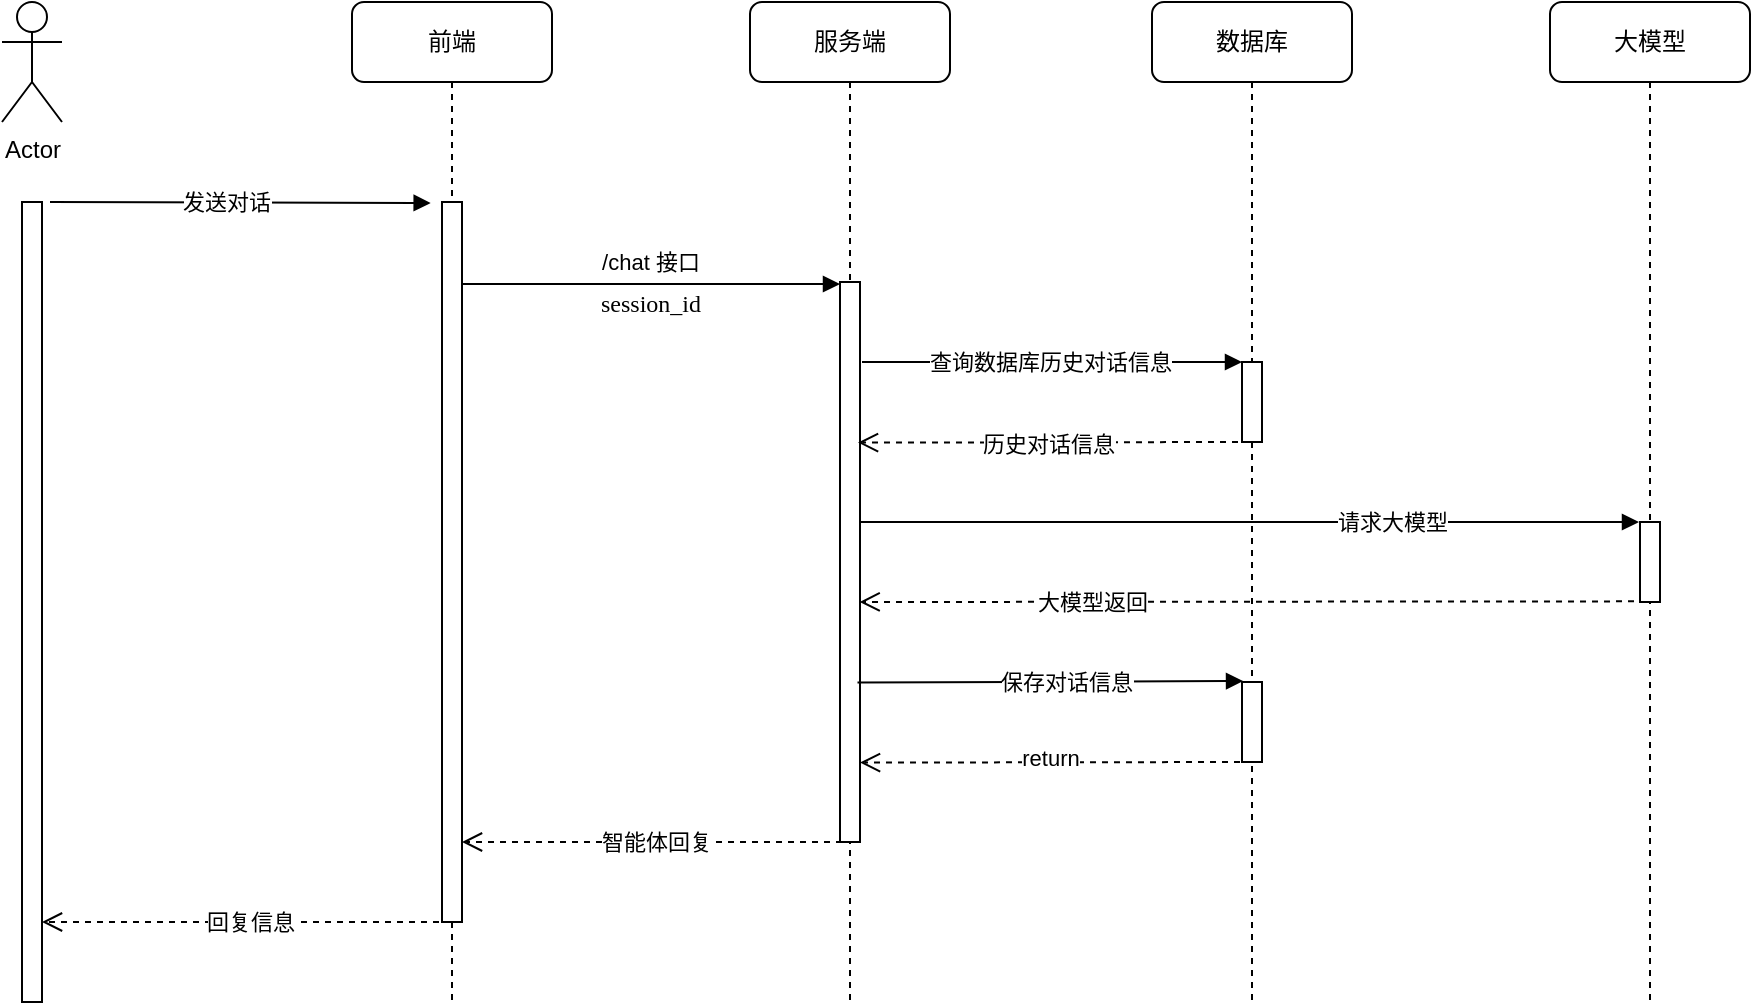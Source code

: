 <mxfile version="26.2.13">
  <diagram name="第 1 页" id="rbFRBUDwEyQzoMURDCgn">
    <mxGraphModel dx="1426" dy="761" grid="0" gridSize="10" guides="1" tooltips="1" connect="1" arrows="1" fold="1" page="1" pageScale="1" pageWidth="827" pageHeight="1169" math="0" shadow="0">
      <root>
        <mxCell id="0" />
        <mxCell id="1" parent="0" />
        <mxCell id="z76hlhrn3iwlC4cLfXKJ-5" value="服务端" style="shape=umlLifeline;perimeter=lifelinePerimeter;whiteSpace=wrap;html=1;container=1;collapsible=0;recursiveResize=0;outlineConnect=0;rounded=1;shadow=0;comic=0;labelBackgroundColor=none;strokeWidth=1;fontFamily=Verdana;fontSize=12;align=center;" parent="1" vertex="1">
          <mxGeometry x="469" y="20" width="100" height="500" as="geometry" />
        </mxCell>
        <mxCell id="z76hlhrn3iwlC4cLfXKJ-43" value="" style="html=1;verticalAlign=bottom;endArrow=block;labelBackgroundColor=none;fontFamily=Verdana;fontSize=12;edgeStyle=elbowEdgeStyle;elbow=vertical;" parent="z76hlhrn3iwlC4cLfXKJ-5" edge="1">
          <mxGeometry x="0.062" y="9" relative="1" as="geometry">
            <mxPoint x="50" y="260" as="sourcePoint" />
            <mxPoint x="444.5" y="259.69" as="targetPoint" />
            <mxPoint as="offset" />
          </mxGeometry>
        </mxCell>
        <mxCell id="z76hlhrn3iwlC4cLfXKJ-44" value="请求大模型" style="edgeLabel;html=1;align=center;verticalAlign=middle;resizable=0;points=[];" parent="z76hlhrn3iwlC4cLfXKJ-43" vertex="1" connectable="0">
          <mxGeometry x="-0.079" y="1" relative="1" as="geometry">
            <mxPoint x="89" y="1" as="offset" />
          </mxGeometry>
        </mxCell>
        <mxCell id="z76hlhrn3iwlC4cLfXKJ-6" value="" style="html=1;points=[];perimeter=orthogonalPerimeter;rounded=0;shadow=0;comic=0;labelBackgroundColor=none;strokeWidth=1;fontFamily=Verdana;fontSize=12;align=center;" parent="z76hlhrn3iwlC4cLfXKJ-5" vertex="1">
          <mxGeometry x="45" y="140" width="10" height="280" as="geometry" />
        </mxCell>
        <mxCell id="z76hlhrn3iwlC4cLfXKJ-7" value="session_id" style="html=1;verticalAlign=bottom;endArrow=block;labelBackgroundColor=none;fontFamily=Verdana;fontSize=12;edgeStyle=elbowEdgeStyle;elbow=horizontal;" parent="z76hlhrn3iwlC4cLfXKJ-5" edge="1">
          <mxGeometry x="0.002" y="-19" relative="1" as="geometry">
            <mxPoint x="-145" y="141" as="sourcePoint" />
            <mxPoint x="45" y="141" as="targetPoint" />
            <mxPoint as="offset" />
          </mxGeometry>
        </mxCell>
        <mxCell id="z76hlhrn3iwlC4cLfXKJ-8" value="/chat 接口" style="edgeLabel;html=1;align=center;verticalAlign=middle;resizable=0;points=[];" parent="z76hlhrn3iwlC4cLfXKJ-7" vertex="1" connectable="0">
          <mxGeometry x="-0.079" y="1" relative="1" as="geometry">
            <mxPoint x="7" y="-10" as="offset" />
          </mxGeometry>
        </mxCell>
        <mxCell id="z76hlhrn3iwlC4cLfXKJ-2" value="" style="html=1;points=[];perimeter=orthogonalPerimeter;rounded=0;shadow=0;comic=0;labelBackgroundColor=none;strokeWidth=1;fontFamily=Verdana;fontSize=12;align=center;" parent="1" vertex="1">
          <mxGeometry x="105" y="120" width="10" height="400" as="geometry" />
        </mxCell>
        <mxCell id="z76hlhrn3iwlC4cLfXKJ-3" value="" style="html=1;verticalAlign=bottom;endArrow=block;entryX=0.033;entryY=0.02;labelBackgroundColor=none;fontFamily=Verdana;fontSize=12;edgeStyle=elbowEdgeStyle;elbow=vertical;entryDx=0;entryDy=0;entryPerimeter=0;" parent="1" edge="1">
          <mxGeometry x="0.062" y="9" relative="1" as="geometry">
            <mxPoint x="119" y="120" as="sourcePoint" />
            <mxPoint x="309.33" y="121" as="targetPoint" />
            <mxPoint as="offset" />
          </mxGeometry>
        </mxCell>
        <mxCell id="z76hlhrn3iwlC4cLfXKJ-4" value="发送对话" style="edgeLabel;html=1;align=center;verticalAlign=middle;resizable=0;points=[];" parent="z76hlhrn3iwlC4cLfXKJ-3" vertex="1" connectable="0">
          <mxGeometry x="-0.079" y="1" relative="1" as="geometry">
            <mxPoint as="offset" />
          </mxGeometry>
        </mxCell>
        <mxCell id="z76hlhrn3iwlC4cLfXKJ-10" value="Actor" style="shape=umlActor;verticalLabelPosition=bottom;verticalAlign=top;html=1;" parent="1" vertex="1">
          <mxGeometry x="95" y="20" width="30" height="60" as="geometry" />
        </mxCell>
        <mxCell id="z76hlhrn3iwlC4cLfXKJ-11" value="前端" style="shape=umlLifeline;perimeter=lifelinePerimeter;whiteSpace=wrap;html=1;container=1;collapsible=0;recursiveResize=0;outlineConnect=0;rounded=1;shadow=0;comic=0;labelBackgroundColor=none;strokeWidth=1;fontFamily=Verdana;fontSize=12;align=center;movable=1;resizable=1;rotatable=1;deletable=1;editable=1;locked=0;connectable=1;" parent="1" vertex="1">
          <mxGeometry x="270" y="20" width="100" height="500" as="geometry" />
        </mxCell>
        <mxCell id="z76hlhrn3iwlC4cLfXKJ-12" value="" style="html=1;points=[];perimeter=orthogonalPerimeter;rounded=0;shadow=0;comic=0;labelBackgroundColor=none;strokeWidth=1;fontFamily=Verdana;fontSize=12;align=center;" parent="z76hlhrn3iwlC4cLfXKJ-11" vertex="1">
          <mxGeometry x="45" y="100" width="10" height="360" as="geometry" />
        </mxCell>
        <mxCell id="z76hlhrn3iwlC4cLfXKJ-50" value="" style="html=1;verticalAlign=bottom;endArrow=open;dashed=1;endSize=8;labelBackgroundColor=none;fontFamily=Verdana;fontSize=12;" parent="z76hlhrn3iwlC4cLfXKJ-11" edge="1">
          <mxGeometry x="-0.183" y="50" relative="1" as="geometry">
            <mxPoint x="55.0" y="420" as="targetPoint" />
            <mxPoint x="245" y="420" as="sourcePoint" />
            <mxPoint as="offset" />
          </mxGeometry>
        </mxCell>
        <mxCell id="z76hlhrn3iwlC4cLfXKJ-51" value="智能体回复" style="edgeLabel;html=1;align=center;verticalAlign=middle;resizable=0;points=[];" parent="z76hlhrn3iwlC4cLfXKJ-50" vertex="1" connectable="0">
          <mxGeometry x="0.037" y="1" relative="1" as="geometry">
            <mxPoint x="5" y="-1" as="offset" />
          </mxGeometry>
        </mxCell>
        <mxCell id="z76hlhrn3iwlC4cLfXKJ-14" value="数据库" style="shape=umlLifeline;perimeter=lifelinePerimeter;whiteSpace=wrap;html=1;container=1;collapsible=0;recursiveResize=0;outlineConnect=0;rounded=1;shadow=0;comic=0;labelBackgroundColor=none;strokeWidth=1;fontFamily=Verdana;fontSize=12;align=center;" parent="1" vertex="1">
          <mxGeometry x="670" y="20" width="100" height="500" as="geometry" />
        </mxCell>
        <mxCell id="z76hlhrn3iwlC4cLfXKJ-15" value="" style="html=1;points=[];perimeter=orthogonalPerimeter;rounded=0;shadow=0;comic=0;labelBackgroundColor=none;strokeWidth=1;fontFamily=Verdana;fontSize=12;align=center;" parent="z76hlhrn3iwlC4cLfXKJ-14" vertex="1">
          <mxGeometry x="45" y="180" width="10" height="40" as="geometry" />
        </mxCell>
        <mxCell id="z76hlhrn3iwlC4cLfXKJ-16" value="" style="html=1;verticalAlign=bottom;endArrow=block;labelBackgroundColor=none;fontFamily=Verdana;fontSize=12;edgeStyle=elbowEdgeStyle;elbow=vertical;" parent="z76hlhrn3iwlC4cLfXKJ-14" edge="1">
          <mxGeometry x="0.062" y="9" relative="1" as="geometry">
            <mxPoint x="-145" y="180" as="sourcePoint" />
            <mxPoint x="45" y="180" as="targetPoint" />
            <mxPoint as="offset" />
          </mxGeometry>
        </mxCell>
        <mxCell id="z76hlhrn3iwlC4cLfXKJ-17" value="查询数据库历史对话信息" style="edgeLabel;html=1;align=center;verticalAlign=middle;resizable=0;points=[];" parent="z76hlhrn3iwlC4cLfXKJ-16" vertex="1" connectable="0">
          <mxGeometry x="-0.079" y="1" relative="1" as="geometry">
            <mxPoint x="6" y="1" as="offset" />
          </mxGeometry>
        </mxCell>
        <mxCell id="z76hlhrn3iwlC4cLfXKJ-45" value="" style="html=1;verticalAlign=bottom;endArrow=open;dashed=1;endSize=8;labelBackgroundColor=none;fontFamily=Verdana;fontSize=12;exitX=-0.299;exitY=0.992;exitDx=0;exitDy=0;exitPerimeter=0;" parent="z76hlhrn3iwlC4cLfXKJ-14" source="z76hlhrn3iwlC4cLfXKJ-40" edge="1">
          <mxGeometry x="-0.183" y="50" relative="1" as="geometry">
            <mxPoint x="-146.19" y="300" as="targetPoint" />
            <mxPoint x="256" y="300" as="sourcePoint" />
            <mxPoint as="offset" />
          </mxGeometry>
        </mxCell>
        <mxCell id="z76hlhrn3iwlC4cLfXKJ-46" value="大模型返回" style="edgeLabel;html=1;align=center;verticalAlign=middle;resizable=0;points=[];" parent="z76hlhrn3iwlC4cLfXKJ-45" vertex="1" connectable="0">
          <mxGeometry x="0.037" y="1" relative="1" as="geometry">
            <mxPoint x="-70" y="-1" as="offset" />
          </mxGeometry>
        </mxCell>
        <mxCell id="WVd-ccCHJVyr0W0Zu7fC-3" value="" style="html=1;points=[];perimeter=orthogonalPerimeter;rounded=0;shadow=0;comic=0;labelBackgroundColor=none;strokeWidth=1;fontFamily=Verdana;fontSize=12;align=center;" vertex="1" parent="z76hlhrn3iwlC4cLfXKJ-14">
          <mxGeometry x="45" y="340" width="10" height="40" as="geometry" />
        </mxCell>
        <mxCell id="z76hlhrn3iwlC4cLfXKJ-37" value="" style="html=1;verticalAlign=bottom;endArrow=open;dashed=1;endSize=8;labelBackgroundColor=none;fontFamily=Verdana;fontSize=12;" parent="1" edge="1">
          <mxGeometry x="-0.183" y="50" relative="1" as="geometry">
            <mxPoint x="523" y="240.29" as="targetPoint" />
            <mxPoint x="719" y="240" as="sourcePoint" />
            <mxPoint as="offset" />
          </mxGeometry>
        </mxCell>
        <mxCell id="z76hlhrn3iwlC4cLfXKJ-38" value="历史对话信息" style="edgeLabel;html=1;align=center;verticalAlign=middle;resizable=0;points=[];" parent="z76hlhrn3iwlC4cLfXKJ-37" vertex="1" connectable="0">
          <mxGeometry x="0.037" y="1" relative="1" as="geometry">
            <mxPoint as="offset" />
          </mxGeometry>
        </mxCell>
        <mxCell id="z76hlhrn3iwlC4cLfXKJ-39" value="大模型" style="shape=umlLifeline;perimeter=lifelinePerimeter;whiteSpace=wrap;html=1;container=1;collapsible=0;recursiveResize=0;outlineConnect=0;rounded=1;shadow=0;comic=0;labelBackgroundColor=none;strokeWidth=1;fontFamily=Verdana;fontSize=12;align=center;" parent="1" vertex="1">
          <mxGeometry x="869" y="20" width="100" height="500" as="geometry" />
        </mxCell>
        <mxCell id="z76hlhrn3iwlC4cLfXKJ-40" value="" style="html=1;points=[];perimeter=orthogonalPerimeter;rounded=0;shadow=0;comic=0;labelBackgroundColor=none;strokeWidth=1;fontFamily=Verdana;fontSize=12;align=center;" parent="z76hlhrn3iwlC4cLfXKJ-39" vertex="1">
          <mxGeometry x="45" y="260" width="10" height="40" as="geometry" />
        </mxCell>
        <mxCell id="z76hlhrn3iwlC4cLfXKJ-52" value="" style="html=1;verticalAlign=bottom;endArrow=open;dashed=1;endSize=8;labelBackgroundColor=none;fontFamily=Verdana;fontSize=12;" parent="1" edge="1">
          <mxGeometry x="-0.183" y="50" relative="1" as="geometry">
            <mxPoint x="115.0" y="480" as="targetPoint" />
            <mxPoint x="319.5" y="480" as="sourcePoint" />
            <mxPoint as="offset" />
          </mxGeometry>
        </mxCell>
        <mxCell id="z76hlhrn3iwlC4cLfXKJ-53" value="回复信息" style="edgeLabel;html=1;align=center;verticalAlign=middle;resizable=0;points=[];" parent="z76hlhrn3iwlC4cLfXKJ-52" vertex="1" connectable="0">
          <mxGeometry x="0.037" y="1" relative="1" as="geometry">
            <mxPoint x="5" y="-1" as="offset" />
          </mxGeometry>
        </mxCell>
        <mxCell id="WVd-ccCHJVyr0W0Zu7fC-1" value="" style="html=1;verticalAlign=bottom;endArrow=block;labelBackgroundColor=none;fontFamily=Verdana;fontSize=12;edgeStyle=elbowEdgeStyle;elbow=vertical;entryX=0.052;entryY=-0.031;entryDx=0;entryDy=0;entryPerimeter=0;" edge="1" parent="1" target="WVd-ccCHJVyr0W0Zu7fC-3">
          <mxGeometry x="0.062" y="9" relative="1" as="geometry">
            <mxPoint x="522.75" y="360.31" as="sourcePoint" />
            <mxPoint x="680" y="360" as="targetPoint" />
            <mxPoint as="offset" />
          </mxGeometry>
        </mxCell>
        <mxCell id="WVd-ccCHJVyr0W0Zu7fC-2" value="保存对话信息" style="edgeLabel;html=1;align=center;verticalAlign=middle;resizable=0;points=[];" vertex="1" connectable="0" parent="WVd-ccCHJVyr0W0Zu7fC-1">
          <mxGeometry x="-0.079" y="1" relative="1" as="geometry">
            <mxPoint x="15" y="1" as="offset" />
          </mxGeometry>
        </mxCell>
        <mxCell id="WVd-ccCHJVyr0W0Zu7fC-4" value="" style="html=1;verticalAlign=bottom;endArrow=open;dashed=1;endSize=8;labelBackgroundColor=none;fontFamily=Verdana;fontSize=12;" edge="1" parent="1">
          <mxGeometry x="-0.183" y="50" relative="1" as="geometry">
            <mxPoint x="524" y="400.29" as="targetPoint" />
            <mxPoint x="720" y="400" as="sourcePoint" />
            <mxPoint as="offset" />
          </mxGeometry>
        </mxCell>
        <mxCell id="WVd-ccCHJVyr0W0Zu7fC-5" value="return" style="edgeLabel;html=1;align=center;verticalAlign=middle;resizable=0;points=[];" vertex="1" connectable="0" parent="WVd-ccCHJVyr0W0Zu7fC-4">
          <mxGeometry x="0.037" y="1" relative="1" as="geometry">
            <mxPoint y="-3" as="offset" />
          </mxGeometry>
        </mxCell>
      </root>
    </mxGraphModel>
  </diagram>
</mxfile>

